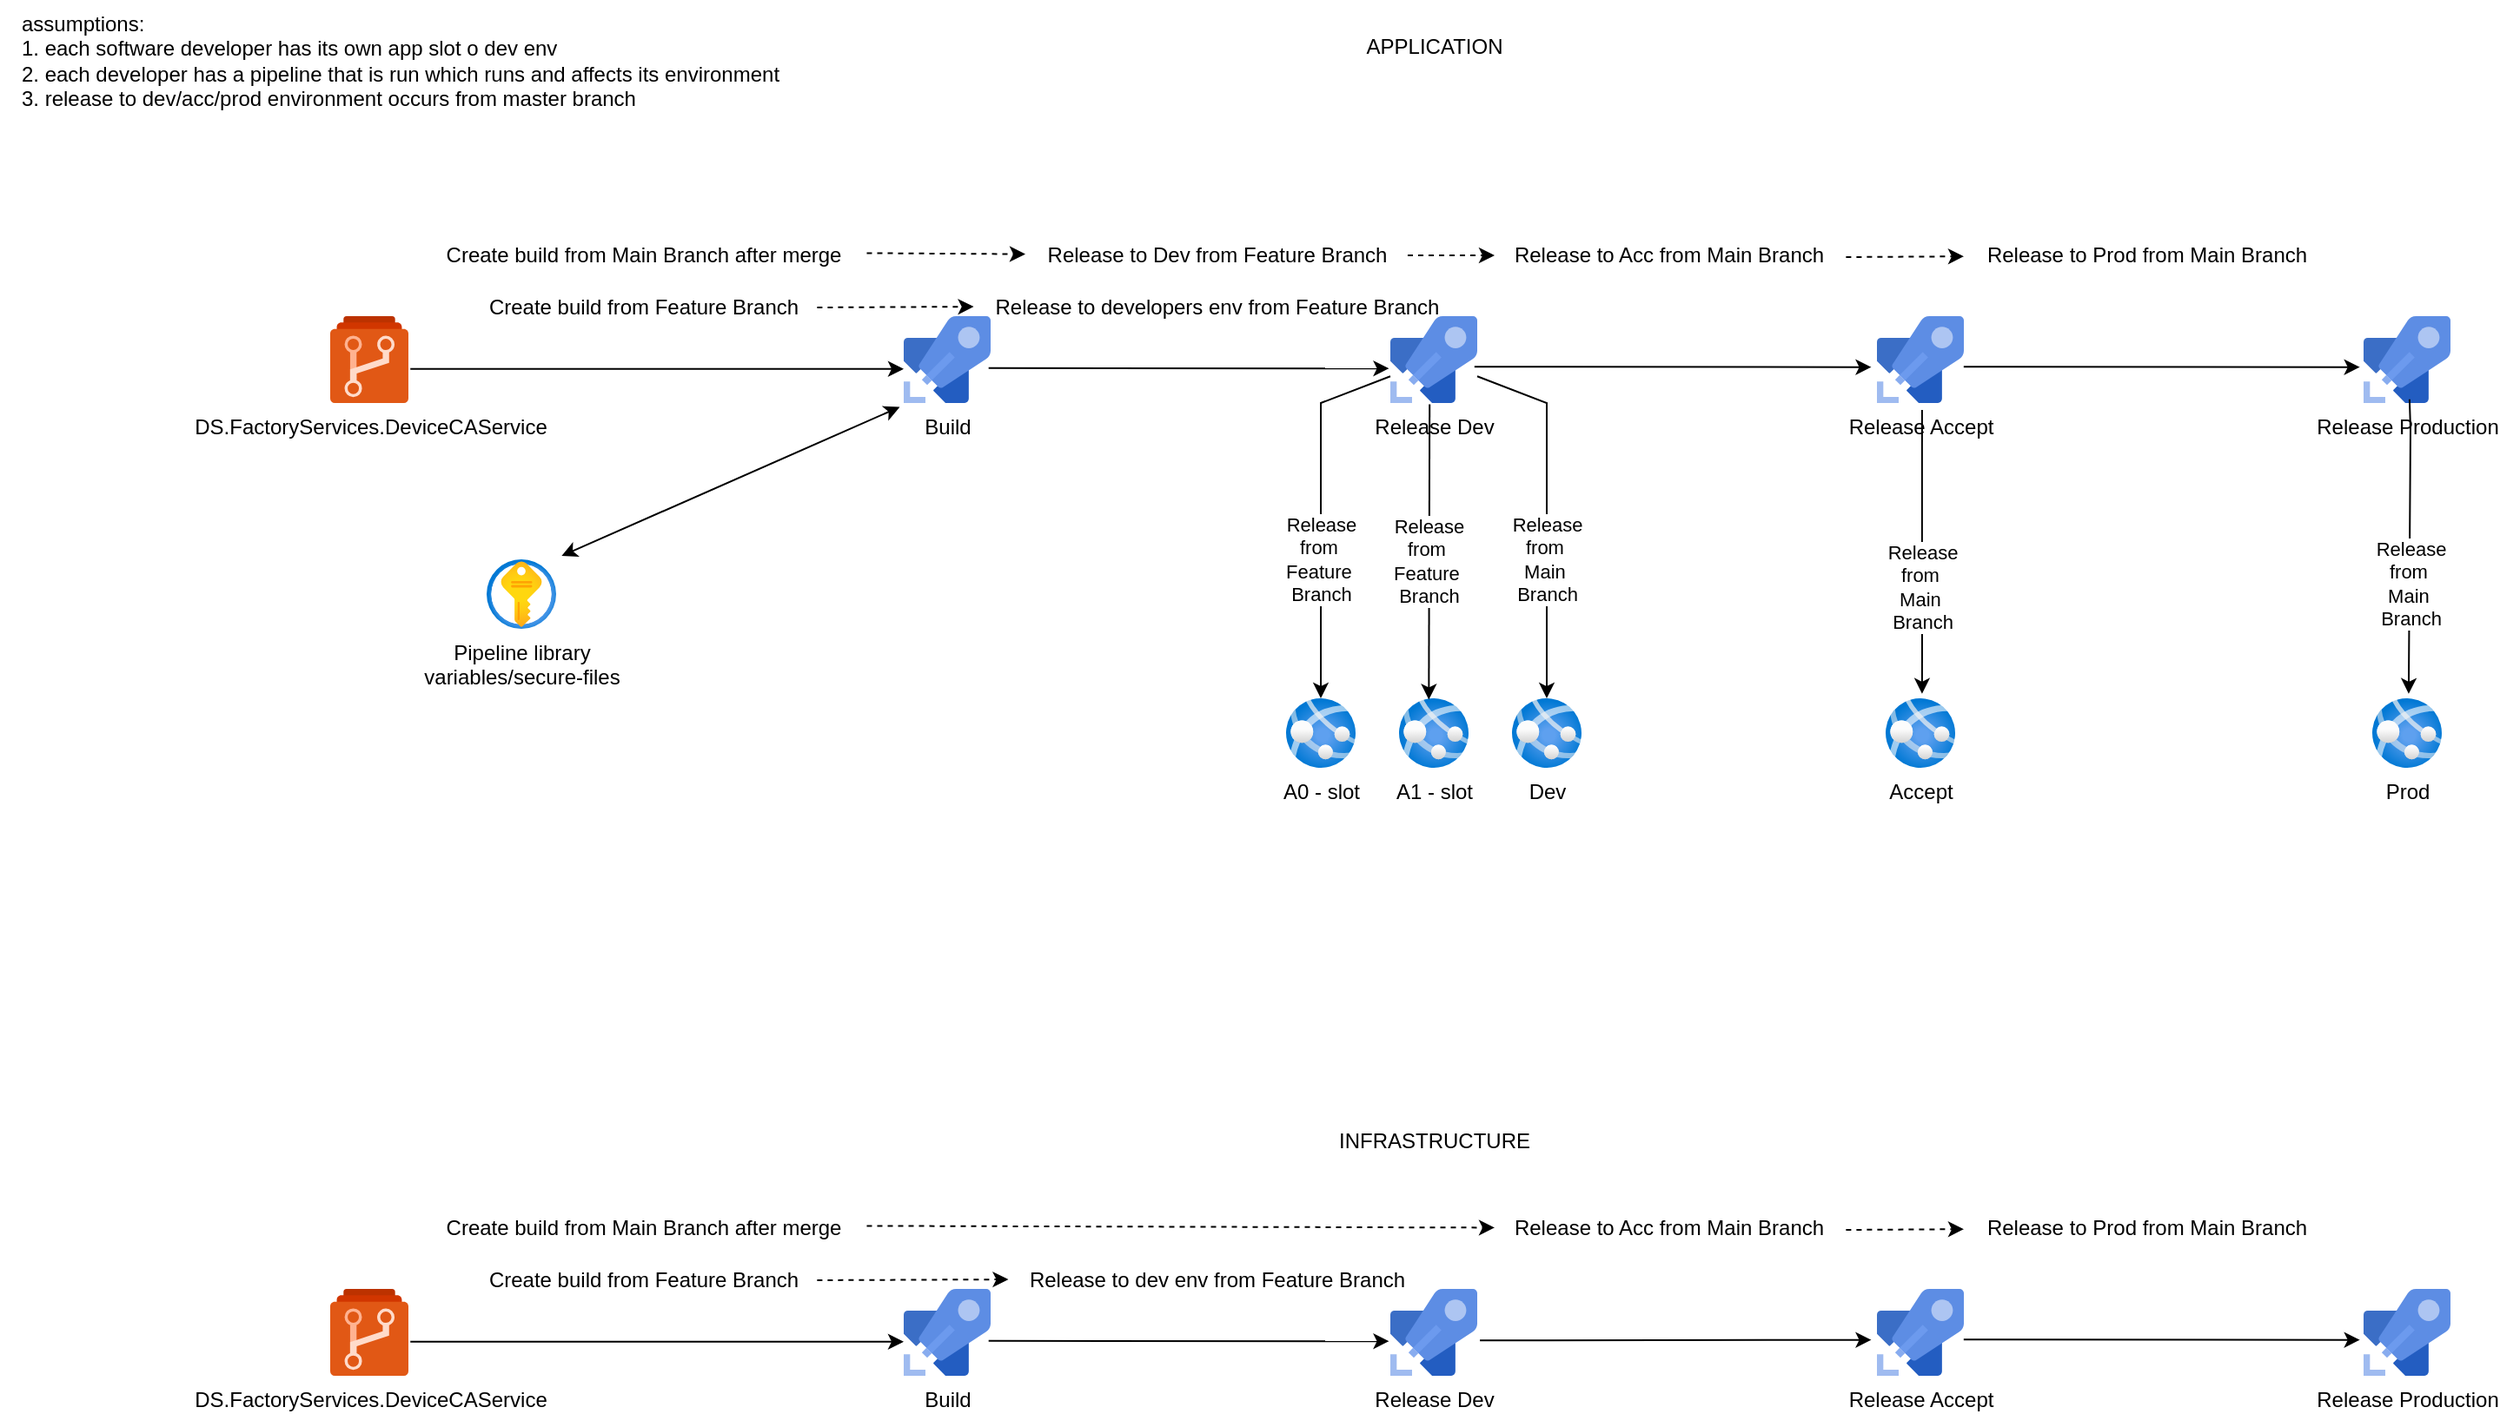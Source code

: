 <mxfile version="21.3.7" type="github">
  <diagram name="Strona-1" id="1LkqSUyh6d1_d35vAOR9">
    <mxGraphModel dx="2708" dy="1062" grid="1" gridSize="10" guides="1" tooltips="1" connect="1" arrows="1" fold="1" page="1" pageScale="1" pageWidth="827" pageHeight="1169" math="0" shadow="0">
      <root>
        <mxCell id="0" />
        <mxCell id="1" parent="0" />
        <mxCell id="cCTn7A83vxP4VfQBjfB4-1" value="DS.FactoryServices.DeviceCAService" style="image;sketch=0;aspect=fixed;html=1;points=[];align=center;fontSize=12;image=img/lib/mscae/Azure_Repos.svg;" vertex="1" parent="1">
          <mxGeometry x="-370" y="220" width="45" height="50" as="geometry" />
        </mxCell>
        <mxCell id="cCTn7A83vxP4VfQBjfB4-2" value="Build" style="image;sketch=0;aspect=fixed;html=1;points=[];align=center;fontSize=12;image=img/lib/mscae/Azure_Pipelines.svg;" vertex="1" parent="1">
          <mxGeometry x="-40" y="220" width="50" height="50" as="geometry" />
        </mxCell>
        <mxCell id="cCTn7A83vxP4VfQBjfB4-3" value="Release Dev" style="image;sketch=0;aspect=fixed;html=1;points=[];align=center;fontSize=12;image=img/lib/mscae/Azure_Pipelines.svg;" vertex="1" parent="1">
          <mxGeometry x="240" y="220" width="50" height="50" as="geometry" />
        </mxCell>
        <mxCell id="cCTn7A83vxP4VfQBjfB4-4" value="Release Accept" style="image;sketch=0;aspect=fixed;html=1;points=[];align=center;fontSize=12;image=img/lib/mscae/Azure_Pipelines.svg;" vertex="1" parent="1">
          <mxGeometry x="520" y="220" width="50" height="50" as="geometry" />
        </mxCell>
        <mxCell id="cCTn7A83vxP4VfQBjfB4-5" value="Release Production" style="image;sketch=0;aspect=fixed;html=1;points=[];align=center;fontSize=12;image=img/lib/mscae/Azure_Pipelines.svg;" vertex="1" parent="1">
          <mxGeometry x="800" y="220" width="50" height="50" as="geometry" />
        </mxCell>
        <mxCell id="cCTn7A83vxP4VfQBjfB4-6" value="" style="endArrow=classic;html=1;rounded=0;exitX=1.025;exitY=0.608;exitDx=0;exitDy=0;exitPerimeter=0;entryX=0;entryY=0.608;entryDx=0;entryDy=0;entryPerimeter=0;" edge="1" parent="1" source="cCTn7A83vxP4VfQBjfB4-1" target="cCTn7A83vxP4VfQBjfB4-2">
          <mxGeometry width="50" height="50" relative="1" as="geometry">
            <mxPoint x="390" y="660" as="sourcePoint" />
            <mxPoint x="440" y="610" as="targetPoint" />
          </mxGeometry>
        </mxCell>
        <mxCell id="cCTn7A83vxP4VfQBjfB4-9" value="" style="endArrow=classic;html=1;rounded=0;exitX=0.977;exitY=0.598;exitDx=0;exitDy=0;exitPerimeter=0;entryX=-0.015;entryY=0.602;entryDx=0;entryDy=0;entryPerimeter=0;" edge="1" parent="1" source="cCTn7A83vxP4VfQBjfB4-2" target="cCTn7A83vxP4VfQBjfB4-3">
          <mxGeometry width="50" height="50" relative="1" as="geometry">
            <mxPoint x="390" y="660" as="sourcePoint" />
            <mxPoint x="440" y="610" as="targetPoint" />
          </mxGeometry>
        </mxCell>
        <mxCell id="cCTn7A83vxP4VfQBjfB4-10" value="" style="endArrow=classic;html=1;rounded=0;exitX=0.968;exitY=0.582;exitDx=0;exitDy=0;exitPerimeter=0;entryX=-0.065;entryY=0.587;entryDx=0;entryDy=0;entryPerimeter=0;" edge="1" parent="1" source="cCTn7A83vxP4VfQBjfB4-3" target="cCTn7A83vxP4VfQBjfB4-4">
          <mxGeometry width="50" height="50" relative="1" as="geometry">
            <mxPoint x="220" y="530" as="sourcePoint" />
            <mxPoint x="270" y="480" as="targetPoint" />
          </mxGeometry>
        </mxCell>
        <mxCell id="cCTn7A83vxP4VfQBjfB4-11" value="" style="endArrow=classic;html=1;rounded=0;exitX=0.998;exitY=0.582;exitDx=0;exitDy=0;exitPerimeter=0;entryX=-0.043;entryY=0.587;entryDx=0;entryDy=0;entryPerimeter=0;" edge="1" parent="1" source="cCTn7A83vxP4VfQBjfB4-4" target="cCTn7A83vxP4VfQBjfB4-5">
          <mxGeometry width="50" height="50" relative="1" as="geometry">
            <mxPoint x="390" y="490" as="sourcePoint" />
            <mxPoint x="440" y="440" as="targetPoint" />
          </mxGeometry>
        </mxCell>
        <mxCell id="cCTn7A83vxP4VfQBjfB4-12" value="APPLICATION" style="text;html=1;align=center;verticalAlign=middle;resizable=0;points=[];autosize=1;strokeColor=none;fillColor=none;" vertex="1" parent="1">
          <mxGeometry x="215" y="50" width="100" height="30" as="geometry" />
        </mxCell>
        <mxCell id="cCTn7A83vxP4VfQBjfB4-13" value="Create build from Feature Branch" style="text;html=1;align=center;verticalAlign=middle;resizable=0;points=[];autosize=1;strokeColor=none;fillColor=none;" vertex="1" parent="1">
          <mxGeometry x="-290" y="200" width="200" height="30" as="geometry" />
        </mxCell>
        <mxCell id="cCTn7A83vxP4VfQBjfB4-14" value="Release to developers env from Feature Branch" style="text;html=1;align=center;verticalAlign=middle;resizable=0;points=[];autosize=1;strokeColor=none;fillColor=none;" vertex="1" parent="1">
          <mxGeometry y="200" width="280" height="30" as="geometry" />
        </mxCell>
        <mxCell id="cCTn7A83vxP4VfQBjfB4-15" value="Release to Acc from Main Branch" style="text;html=1;align=center;verticalAlign=middle;resizable=0;points=[];autosize=1;strokeColor=none;fillColor=none;" vertex="1" parent="1">
          <mxGeometry x="300" y="170" width="200" height="30" as="geometry" />
        </mxCell>
        <mxCell id="cCTn7A83vxP4VfQBjfB4-16" value="Release to Prod from Main Branch" style="text;html=1;align=center;verticalAlign=middle;resizable=0;points=[];autosize=1;strokeColor=none;fillColor=none;" vertex="1" parent="1">
          <mxGeometry x="570" y="170" width="210" height="30" as="geometry" />
        </mxCell>
        <mxCell id="cCTn7A83vxP4VfQBjfB4-17" value="Create build from Main Branch after merge" style="text;html=1;align=center;verticalAlign=middle;resizable=0;points=[];autosize=1;strokeColor=none;fillColor=none;" vertex="1" parent="1">
          <mxGeometry x="-315" y="170" width="250" height="30" as="geometry" />
        </mxCell>
        <mxCell id="cCTn7A83vxP4VfQBjfB4-18" value="" style="endArrow=classic;html=1;rounded=0;exitX=1.015;exitY=0.457;exitDx=0;exitDy=0;exitPerimeter=0;dashed=1;" edge="1" parent="1" source="cCTn7A83vxP4VfQBjfB4-17" target="cCTn7A83vxP4VfQBjfB4-24">
          <mxGeometry width="50" height="50" relative="1" as="geometry">
            <mxPoint x="430" y="540" as="sourcePoint" />
            <mxPoint x="-10" y="180" as="targetPoint" />
          </mxGeometry>
        </mxCell>
        <mxCell id="cCTn7A83vxP4VfQBjfB4-19" value="&lt;br&gt;" style="edgeLabel;html=1;align=center;verticalAlign=middle;resizable=0;points=[];" vertex="1" connectable="0" parent="cCTn7A83vxP4VfQBjfB4-18">
          <mxGeometry x="0.839" y="2" relative="1" as="geometry">
            <mxPoint as="offset" />
          </mxGeometry>
        </mxCell>
        <mxCell id="cCTn7A83vxP4VfQBjfB4-21" value="" style="endArrow=classic;html=1;rounded=0;exitX=1.011;exitY=0.533;exitDx=0;exitDy=0;exitPerimeter=0;dashed=1;" edge="1" parent="1" source="cCTn7A83vxP4VfQBjfB4-15" target="cCTn7A83vxP4VfQBjfB4-16">
          <mxGeometry width="50" height="50" relative="1" as="geometry">
            <mxPoint x="430" y="540" as="sourcePoint" />
            <mxPoint x="480" y="490" as="targetPoint" />
          </mxGeometry>
        </mxCell>
        <mxCell id="cCTn7A83vxP4VfQBjfB4-22" value="" style="endArrow=classic;html=1;rounded=0;exitX=1.001;exitY=0.5;exitDx=0;exitDy=0;exitPerimeter=0;entryX=0.001;entryY=0.484;entryDx=0;entryDy=0;entryPerimeter=0;dashed=1;" edge="1" parent="1" source="cCTn7A83vxP4VfQBjfB4-13" target="cCTn7A83vxP4VfQBjfB4-14">
          <mxGeometry width="50" height="50" relative="1" as="geometry">
            <mxPoint x="270" y="460" as="sourcePoint" />
            <mxPoint x="320" y="410" as="targetPoint" />
          </mxGeometry>
        </mxCell>
        <mxCell id="cCTn7A83vxP4VfQBjfB4-23" value="&lt;div style=&quot;text-align: left;&quot;&gt;&lt;span style=&quot;background-color: initial;&quot;&gt;assumptions:&lt;/span&gt;&lt;/div&gt;&lt;div style=&quot;text-align: left;&quot;&gt;&lt;span style=&quot;background-color: initial;&quot;&gt;1. each software developer has its own app slot o dev env&lt;/span&gt;&lt;/div&gt;&lt;div style=&quot;text-align: left;&quot;&gt;&lt;span style=&quot;background-color: initial;&quot;&gt;2. e&lt;/span&gt;&lt;span style=&quot;background-color: initial;&quot;&gt;ach developer has a pipeline that is run which runs and affects its environment&lt;/span&gt;&lt;/div&gt;&lt;div style=&quot;text-align: left;&quot;&gt;&lt;span style=&quot;background-color: initial;&quot;&gt;3. release to dev/acc/prod environment occurs from master branch&lt;br&gt;&lt;/span&gt;&lt;/div&gt;" style="text;html=1;align=center;verticalAlign=middle;resizable=0;points=[];autosize=1;strokeColor=none;fillColor=none;" vertex="1" parent="1">
          <mxGeometry x="-560" y="38" width="460" height="70" as="geometry" />
        </mxCell>
        <mxCell id="cCTn7A83vxP4VfQBjfB4-24" value="Release to Dev from Feature Branch" style="text;html=1;align=center;verticalAlign=middle;resizable=0;points=[];autosize=1;strokeColor=none;fillColor=none;" vertex="1" parent="1">
          <mxGeometry x="30" y="170" width="220" height="30" as="geometry" />
        </mxCell>
        <mxCell id="cCTn7A83vxP4VfQBjfB4-25" value="" style="endArrow=classic;html=1;rounded=0;dashed=1;" edge="1" parent="1" source="cCTn7A83vxP4VfQBjfB4-24" target="cCTn7A83vxP4VfQBjfB4-15">
          <mxGeometry width="50" height="50" relative="1" as="geometry">
            <mxPoint x="-51" y="194" as="sourcePoint" />
            <mxPoint x="40" y="194" as="targetPoint" />
          </mxGeometry>
        </mxCell>
        <mxCell id="cCTn7A83vxP4VfQBjfB4-26" value="&lt;br&gt;" style="edgeLabel;html=1;align=center;verticalAlign=middle;resizable=0;points=[];" vertex="1" connectable="0" parent="cCTn7A83vxP4VfQBjfB4-25">
          <mxGeometry x="0.839" y="2" relative="1" as="geometry">
            <mxPoint as="offset" />
          </mxGeometry>
        </mxCell>
        <mxCell id="cCTn7A83vxP4VfQBjfB4-27" value="DS.FactoryServices.DeviceCAService" style="image;sketch=0;aspect=fixed;html=1;points=[];align=center;fontSize=12;image=img/lib/mscae/Azure_Repos.svg;" vertex="1" parent="1">
          <mxGeometry x="-370" y="780" width="45" height="50" as="geometry" />
        </mxCell>
        <mxCell id="cCTn7A83vxP4VfQBjfB4-28" value="Build" style="image;sketch=0;aspect=fixed;html=1;points=[];align=center;fontSize=12;image=img/lib/mscae/Azure_Pipelines.svg;" vertex="1" parent="1">
          <mxGeometry x="-40" y="780" width="50" height="50" as="geometry" />
        </mxCell>
        <mxCell id="cCTn7A83vxP4VfQBjfB4-29" value="Release Dev" style="image;sketch=0;aspect=fixed;html=1;points=[];align=center;fontSize=12;image=img/lib/mscae/Azure_Pipelines.svg;" vertex="1" parent="1">
          <mxGeometry x="240" y="780" width="50" height="50" as="geometry" />
        </mxCell>
        <mxCell id="cCTn7A83vxP4VfQBjfB4-30" value="Release Accept" style="image;sketch=0;aspect=fixed;html=1;points=[];align=center;fontSize=12;image=img/lib/mscae/Azure_Pipelines.svg;" vertex="1" parent="1">
          <mxGeometry x="520" y="780" width="50" height="50" as="geometry" />
        </mxCell>
        <mxCell id="cCTn7A83vxP4VfQBjfB4-31" value="Release Production" style="image;sketch=0;aspect=fixed;html=1;points=[];align=center;fontSize=12;image=img/lib/mscae/Azure_Pipelines.svg;" vertex="1" parent="1">
          <mxGeometry x="800" y="780" width="50" height="50" as="geometry" />
        </mxCell>
        <mxCell id="cCTn7A83vxP4VfQBjfB4-32" value="" style="endArrow=classic;html=1;rounded=0;exitX=1.025;exitY=0.608;exitDx=0;exitDy=0;exitPerimeter=0;entryX=0;entryY=0.608;entryDx=0;entryDy=0;entryPerimeter=0;" edge="1" parent="1" source="cCTn7A83vxP4VfQBjfB4-27" target="cCTn7A83vxP4VfQBjfB4-28">
          <mxGeometry width="50" height="50" relative="1" as="geometry">
            <mxPoint x="390" y="1220" as="sourcePoint" />
            <mxPoint x="440" y="1170" as="targetPoint" />
          </mxGeometry>
        </mxCell>
        <mxCell id="cCTn7A83vxP4VfQBjfB4-33" value="" style="endArrow=classic;html=1;rounded=0;exitX=0.977;exitY=0.598;exitDx=0;exitDy=0;exitPerimeter=0;entryX=-0.015;entryY=0.602;entryDx=0;entryDy=0;entryPerimeter=0;" edge="1" parent="1" source="cCTn7A83vxP4VfQBjfB4-28" target="cCTn7A83vxP4VfQBjfB4-29">
          <mxGeometry width="50" height="50" relative="1" as="geometry">
            <mxPoint x="390" y="1220" as="sourcePoint" />
            <mxPoint x="440" y="1170" as="targetPoint" />
          </mxGeometry>
        </mxCell>
        <mxCell id="cCTn7A83vxP4VfQBjfB4-34" value="" style="endArrow=classic;html=1;rounded=0;exitX=1.031;exitY=0.593;exitDx=0;exitDy=0;exitPerimeter=0;entryX=-0.065;entryY=0.587;entryDx=0;entryDy=0;entryPerimeter=0;" edge="1" parent="1" source="cCTn7A83vxP4VfQBjfB4-29" target="cCTn7A83vxP4VfQBjfB4-30">
          <mxGeometry width="50" height="50" relative="1" as="geometry">
            <mxPoint x="220" y="1090" as="sourcePoint" />
            <mxPoint x="270" y="1040" as="targetPoint" />
          </mxGeometry>
        </mxCell>
        <mxCell id="cCTn7A83vxP4VfQBjfB4-35" value="" style="endArrow=classic;html=1;rounded=0;exitX=0.998;exitY=0.582;exitDx=0;exitDy=0;exitPerimeter=0;entryX=-0.043;entryY=0.587;entryDx=0;entryDy=0;entryPerimeter=0;" edge="1" parent="1" source="cCTn7A83vxP4VfQBjfB4-30" target="cCTn7A83vxP4VfQBjfB4-31">
          <mxGeometry width="50" height="50" relative="1" as="geometry">
            <mxPoint x="390" y="1050" as="sourcePoint" />
            <mxPoint x="440" y="1000" as="targetPoint" />
          </mxGeometry>
        </mxCell>
        <mxCell id="cCTn7A83vxP4VfQBjfB4-36" value="Create build from Feature Branch" style="text;html=1;align=center;verticalAlign=middle;resizable=0;points=[];autosize=1;strokeColor=none;fillColor=none;" vertex="1" parent="1">
          <mxGeometry x="-290" y="760" width="200" height="30" as="geometry" />
        </mxCell>
        <mxCell id="cCTn7A83vxP4VfQBjfB4-37" value="Release to dev env from Feature Branch" style="text;html=1;align=center;verticalAlign=middle;resizable=0;points=[];autosize=1;strokeColor=none;fillColor=none;" vertex="1" parent="1">
          <mxGeometry x="20" y="760" width="240" height="30" as="geometry" />
        </mxCell>
        <mxCell id="cCTn7A83vxP4VfQBjfB4-38" value="Release to Acc from Main Branch" style="text;html=1;align=center;verticalAlign=middle;resizable=0;points=[];autosize=1;strokeColor=none;fillColor=none;" vertex="1" parent="1">
          <mxGeometry x="300" y="730" width="200" height="30" as="geometry" />
        </mxCell>
        <mxCell id="cCTn7A83vxP4VfQBjfB4-39" value="Release to Prod from Main Branch" style="text;html=1;align=center;verticalAlign=middle;resizable=0;points=[];autosize=1;strokeColor=none;fillColor=none;" vertex="1" parent="1">
          <mxGeometry x="570" y="730" width="210" height="30" as="geometry" />
        </mxCell>
        <mxCell id="cCTn7A83vxP4VfQBjfB4-40" value="Create build from Main Branch after merge" style="text;html=1;align=center;verticalAlign=middle;resizable=0;points=[];autosize=1;strokeColor=none;fillColor=none;" vertex="1" parent="1">
          <mxGeometry x="-315" y="730" width="250" height="30" as="geometry" />
        </mxCell>
        <mxCell id="cCTn7A83vxP4VfQBjfB4-41" value="" style="endArrow=classic;html=1;rounded=0;exitX=1.015;exitY=0.457;exitDx=0;exitDy=0;exitPerimeter=0;dashed=1;" edge="1" parent="1" source="cCTn7A83vxP4VfQBjfB4-40" target="cCTn7A83vxP4VfQBjfB4-38">
          <mxGeometry width="50" height="50" relative="1" as="geometry">
            <mxPoint x="430" y="1100" as="sourcePoint" />
            <mxPoint x="30" y="744.295" as="targetPoint" />
          </mxGeometry>
        </mxCell>
        <mxCell id="cCTn7A83vxP4VfQBjfB4-42" value="&lt;br&gt;" style="edgeLabel;html=1;align=center;verticalAlign=middle;resizable=0;points=[];" vertex="1" connectable="0" parent="cCTn7A83vxP4VfQBjfB4-41">
          <mxGeometry x="0.839" y="2" relative="1" as="geometry">
            <mxPoint as="offset" />
          </mxGeometry>
        </mxCell>
        <mxCell id="cCTn7A83vxP4VfQBjfB4-43" value="" style="endArrow=classic;html=1;rounded=0;exitX=1.011;exitY=0.533;exitDx=0;exitDy=0;exitPerimeter=0;dashed=1;" edge="1" parent="1" source="cCTn7A83vxP4VfQBjfB4-38" target="cCTn7A83vxP4VfQBjfB4-39">
          <mxGeometry width="50" height="50" relative="1" as="geometry">
            <mxPoint x="430" y="1100" as="sourcePoint" />
            <mxPoint x="480" y="1050" as="targetPoint" />
          </mxGeometry>
        </mxCell>
        <mxCell id="cCTn7A83vxP4VfQBjfB4-44" value="" style="endArrow=classic;html=1;rounded=0;exitX=1.001;exitY=0.5;exitDx=0;exitDy=0;exitPerimeter=0;entryX=0.001;entryY=0.484;entryDx=0;entryDy=0;entryPerimeter=0;dashed=1;" edge="1" parent="1" source="cCTn7A83vxP4VfQBjfB4-36" target="cCTn7A83vxP4VfQBjfB4-37">
          <mxGeometry width="50" height="50" relative="1" as="geometry">
            <mxPoint x="270" y="1020" as="sourcePoint" />
            <mxPoint x="320" y="970" as="targetPoint" />
          </mxGeometry>
        </mxCell>
        <mxCell id="cCTn7A83vxP4VfQBjfB4-48" value="INFRASTRUCTURE" style="text;html=1;align=center;verticalAlign=middle;resizable=0;points=[];autosize=1;strokeColor=none;fillColor=none;" vertex="1" parent="1">
          <mxGeometry x="200" y="680" width="130" height="30" as="geometry" />
        </mxCell>
        <mxCell id="cCTn7A83vxP4VfQBjfB4-49" value="A0 - slot" style="image;aspect=fixed;html=1;points=[];align=center;fontSize=12;image=img/lib/azure2/containers/App_Services.svg;" vertex="1" parent="1">
          <mxGeometry x="180" y="440" width="40" height="40" as="geometry" />
        </mxCell>
        <mxCell id="cCTn7A83vxP4VfQBjfB4-50" value="A1 - slot" style="image;aspect=fixed;html=1;points=[];align=center;fontSize=12;image=img/lib/azure2/containers/App_Services.svg;" vertex="1" parent="1">
          <mxGeometry x="245" y="440" width="40" height="40" as="geometry" />
        </mxCell>
        <mxCell id="cCTn7A83vxP4VfQBjfB4-51" value="Dev" style="image;aspect=fixed;html=1;points=[];align=center;fontSize=12;image=img/lib/azure2/containers/App_Services.svg;" vertex="1" parent="1">
          <mxGeometry x="310" y="440" width="40" height="40" as="geometry" />
        </mxCell>
        <mxCell id="cCTn7A83vxP4VfQBjfB4-52" value="Accept" style="image;aspect=fixed;html=1;points=[];align=center;fontSize=12;image=img/lib/azure2/containers/App_Services.svg;" vertex="1" parent="1">
          <mxGeometry x="525" y="440" width="40" height="40" as="geometry" />
        </mxCell>
        <mxCell id="cCTn7A83vxP4VfQBjfB4-53" value="Prod" style="image;aspect=fixed;html=1;points=[];align=center;fontSize=12;image=img/lib/azure2/containers/App_Services.svg;" vertex="1" parent="1">
          <mxGeometry x="805" y="440" width="40" height="40" as="geometry" />
        </mxCell>
        <mxCell id="cCTn7A83vxP4VfQBjfB4-54" value="" style="endArrow=classic;html=1;rounded=0;" edge="1" parent="1" source="cCTn7A83vxP4VfQBjfB4-3" target="cCTn7A83vxP4VfQBjfB4-49">
          <mxGeometry width="50" height="50" relative="1" as="geometry">
            <mxPoint x="220" y="460" as="sourcePoint" />
            <mxPoint x="270" y="410" as="targetPoint" />
            <Array as="points">
              <mxPoint x="200" y="270" />
            </Array>
          </mxGeometry>
        </mxCell>
        <mxCell id="cCTn7A83vxP4VfQBjfB4-56" value="Release&lt;br&gt;from&amp;nbsp;&lt;br&gt;Feature&amp;nbsp;&lt;br&gt;Branch" style="edgeLabel;html=1;align=center;verticalAlign=middle;resizable=0;points=[];" vertex="1" connectable="0" parent="cCTn7A83vxP4VfQBjfB4-54">
          <mxGeometry x="0.246" relative="1" as="geometry">
            <mxPoint as="offset" />
          </mxGeometry>
        </mxCell>
        <mxCell id="cCTn7A83vxP4VfQBjfB4-55" value="" style="endArrow=classic;html=1;rounded=0;entryX=0.5;entryY=0;entryDx=0;entryDy=0;entryPerimeter=0;" edge="1" parent="1" source="cCTn7A83vxP4VfQBjfB4-3" target="cCTn7A83vxP4VfQBjfB4-51">
          <mxGeometry width="50" height="50" relative="1" as="geometry">
            <mxPoint x="220" y="460" as="sourcePoint" />
            <mxPoint x="270" y="410" as="targetPoint" />
            <Array as="points">
              <mxPoint x="330" y="270" />
            </Array>
          </mxGeometry>
        </mxCell>
        <mxCell id="cCTn7A83vxP4VfQBjfB4-57" value="Release&lt;br style=&quot;border-color: var(--border-color);&quot;&gt;from&amp;nbsp;&lt;br style=&quot;border-color: var(--border-color);&quot;&gt;Main&amp;nbsp;&lt;br style=&quot;border-color: var(--border-color);&quot;&gt;Branch" style="edgeLabel;html=1;align=center;verticalAlign=middle;resizable=0;points=[];" vertex="1" connectable="0" parent="cCTn7A83vxP4VfQBjfB4-55">
          <mxGeometry x="0.246" relative="1" as="geometry">
            <mxPoint as="offset" />
          </mxGeometry>
        </mxCell>
        <mxCell id="cCTn7A83vxP4VfQBjfB4-58" value="" style="endArrow=classic;html=1;rounded=0;exitX=0.452;exitY=1.014;exitDx=0;exitDy=0;exitPerimeter=0;entryX=0.429;entryY=0.018;entryDx=0;entryDy=0;entryPerimeter=0;" edge="1" parent="1" source="cCTn7A83vxP4VfQBjfB4-3" target="cCTn7A83vxP4VfQBjfB4-50">
          <mxGeometry width="50" height="50" relative="1" as="geometry">
            <mxPoint x="150" y="450" as="sourcePoint" />
            <mxPoint x="200" y="400" as="targetPoint" />
          </mxGeometry>
        </mxCell>
        <mxCell id="cCTn7A83vxP4VfQBjfB4-59" value="Release&lt;br style=&quot;border-color: var(--border-color);&quot;&gt;from&amp;nbsp;&lt;br style=&quot;border-color: var(--border-color);&quot;&gt;Feature&amp;nbsp;&lt;br style=&quot;border-color: var(--border-color);&quot;&gt;Branch" style="edgeLabel;html=1;align=center;verticalAlign=middle;resizable=0;points=[];" vertex="1" connectable="0" parent="cCTn7A83vxP4VfQBjfB4-58">
          <mxGeometry x="0.059" y="-1" relative="1" as="geometry">
            <mxPoint as="offset" />
          </mxGeometry>
        </mxCell>
        <mxCell id="cCTn7A83vxP4VfQBjfB4-60" value="" style="endArrow=classic;html=1;rounded=0;entryX=0.524;entryY=-0.065;entryDx=0;entryDy=0;entryPerimeter=0;exitX=0.519;exitY=1.081;exitDx=0;exitDy=0;exitPerimeter=0;" edge="1" parent="1" source="cCTn7A83vxP4VfQBjfB4-4" target="cCTn7A83vxP4VfQBjfB4-52">
          <mxGeometry width="50" height="50" relative="1" as="geometry">
            <mxPoint x="565" y="290" as="sourcePoint" />
            <mxPoint x="605" y="475" as="targetPoint" />
            <Array as="points" />
          </mxGeometry>
        </mxCell>
        <mxCell id="cCTn7A83vxP4VfQBjfB4-61" value="Release&lt;br style=&quot;border-color: var(--border-color);&quot;&gt;from&amp;nbsp;&lt;br style=&quot;border-color: var(--border-color);&quot;&gt;Main&amp;nbsp;&lt;br style=&quot;border-color: var(--border-color);&quot;&gt;Branch" style="edgeLabel;html=1;align=center;verticalAlign=middle;resizable=0;points=[];" vertex="1" connectable="0" parent="cCTn7A83vxP4VfQBjfB4-60">
          <mxGeometry x="0.246" relative="1" as="geometry">
            <mxPoint as="offset" />
          </mxGeometry>
        </mxCell>
        <mxCell id="cCTn7A83vxP4VfQBjfB4-62" value="" style="endArrow=classic;html=1;rounded=0;exitX=0.529;exitY=0.957;exitDx=0;exitDy=0;exitPerimeter=0;entryX=0.524;entryY=-0.065;entryDx=0;entryDy=0;entryPerimeter=0;" edge="1" parent="1" source="cCTn7A83vxP4VfQBjfB4-5" target="cCTn7A83vxP4VfQBjfB4-53">
          <mxGeometry width="50" height="50" relative="1" as="geometry">
            <mxPoint x="830" y="270" as="sourcePoint" />
            <mxPoint x="827" y="430" as="targetPoint" />
            <Array as="points">
              <mxPoint x="827" y="285" />
            </Array>
          </mxGeometry>
        </mxCell>
        <mxCell id="cCTn7A83vxP4VfQBjfB4-63" value="Release&lt;br style=&quot;border-color: var(--border-color);&quot;&gt;from&amp;nbsp;&lt;br style=&quot;border-color: var(--border-color);&quot;&gt;Main&amp;nbsp;&lt;br style=&quot;border-color: var(--border-color);&quot;&gt;Branch" style="edgeLabel;html=1;align=center;verticalAlign=middle;resizable=0;points=[];" vertex="1" connectable="0" parent="cCTn7A83vxP4VfQBjfB4-62">
          <mxGeometry x="0.246" relative="1" as="geometry">
            <mxPoint as="offset" />
          </mxGeometry>
        </mxCell>
        <mxCell id="cCTn7A83vxP4VfQBjfB4-64" value="Pipeline library&lt;br&gt;variables/secure-files" style="image;aspect=fixed;html=1;points=[];align=center;fontSize=12;image=img/lib/azure2/security/Key_Vaults.svg;" vertex="1" parent="1">
          <mxGeometry x="-280" y="360" width="40" height="40" as="geometry" />
        </mxCell>
        <mxCell id="cCTn7A83vxP4VfQBjfB4-65" value="" style="endArrow=classic;startArrow=classic;html=1;rounded=0;entryX=-0.046;entryY=1.046;entryDx=0;entryDy=0;entryPerimeter=0;exitX=1.079;exitY=-0.05;exitDx=0;exitDy=0;exitPerimeter=0;" edge="1" parent="1" source="cCTn7A83vxP4VfQBjfB4-64" target="cCTn7A83vxP4VfQBjfB4-2">
          <mxGeometry width="50" height="50" relative="1" as="geometry">
            <mxPoint x="180" y="390" as="sourcePoint" />
            <mxPoint x="230" y="340" as="targetPoint" />
          </mxGeometry>
        </mxCell>
      </root>
    </mxGraphModel>
  </diagram>
</mxfile>
